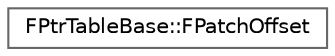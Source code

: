 digraph "Graphical Class Hierarchy"
{
 // INTERACTIVE_SVG=YES
 // LATEX_PDF_SIZE
  bgcolor="transparent";
  edge [fontname=Helvetica,fontsize=10,labelfontname=Helvetica,labelfontsize=10];
  node [fontname=Helvetica,fontsize=10,shape=box,height=0.2,width=0.4];
  rankdir="LR";
  Node0 [id="Node000000",label="FPtrTableBase::FPatchOffset",height=0.2,width=0.4,color="grey40", fillcolor="white", style="filled",URL="$df/d27/structFPtrTableBase_1_1FPatchOffset.html",tooltip=" "];
}
